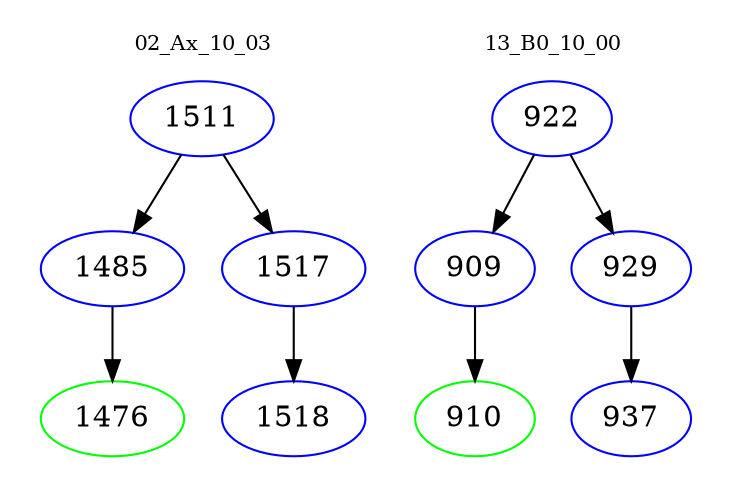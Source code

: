 digraph{
subgraph cluster_0 {
color = white
label = "02_Ax_10_03";
fontsize=10;
T0_1511 [label="1511", color="blue"]
T0_1511 -> T0_1485 [color="black"]
T0_1485 [label="1485", color="blue"]
T0_1485 -> T0_1476 [color="black"]
T0_1476 [label="1476", color="green"]
T0_1511 -> T0_1517 [color="black"]
T0_1517 [label="1517", color="blue"]
T0_1517 -> T0_1518 [color="black"]
T0_1518 [label="1518", color="blue"]
}
subgraph cluster_1 {
color = white
label = "13_B0_10_00";
fontsize=10;
T1_922 [label="922", color="blue"]
T1_922 -> T1_909 [color="black"]
T1_909 [label="909", color="blue"]
T1_909 -> T1_910 [color="black"]
T1_910 [label="910", color="green"]
T1_922 -> T1_929 [color="black"]
T1_929 [label="929", color="blue"]
T1_929 -> T1_937 [color="black"]
T1_937 [label="937", color="blue"]
}
}
